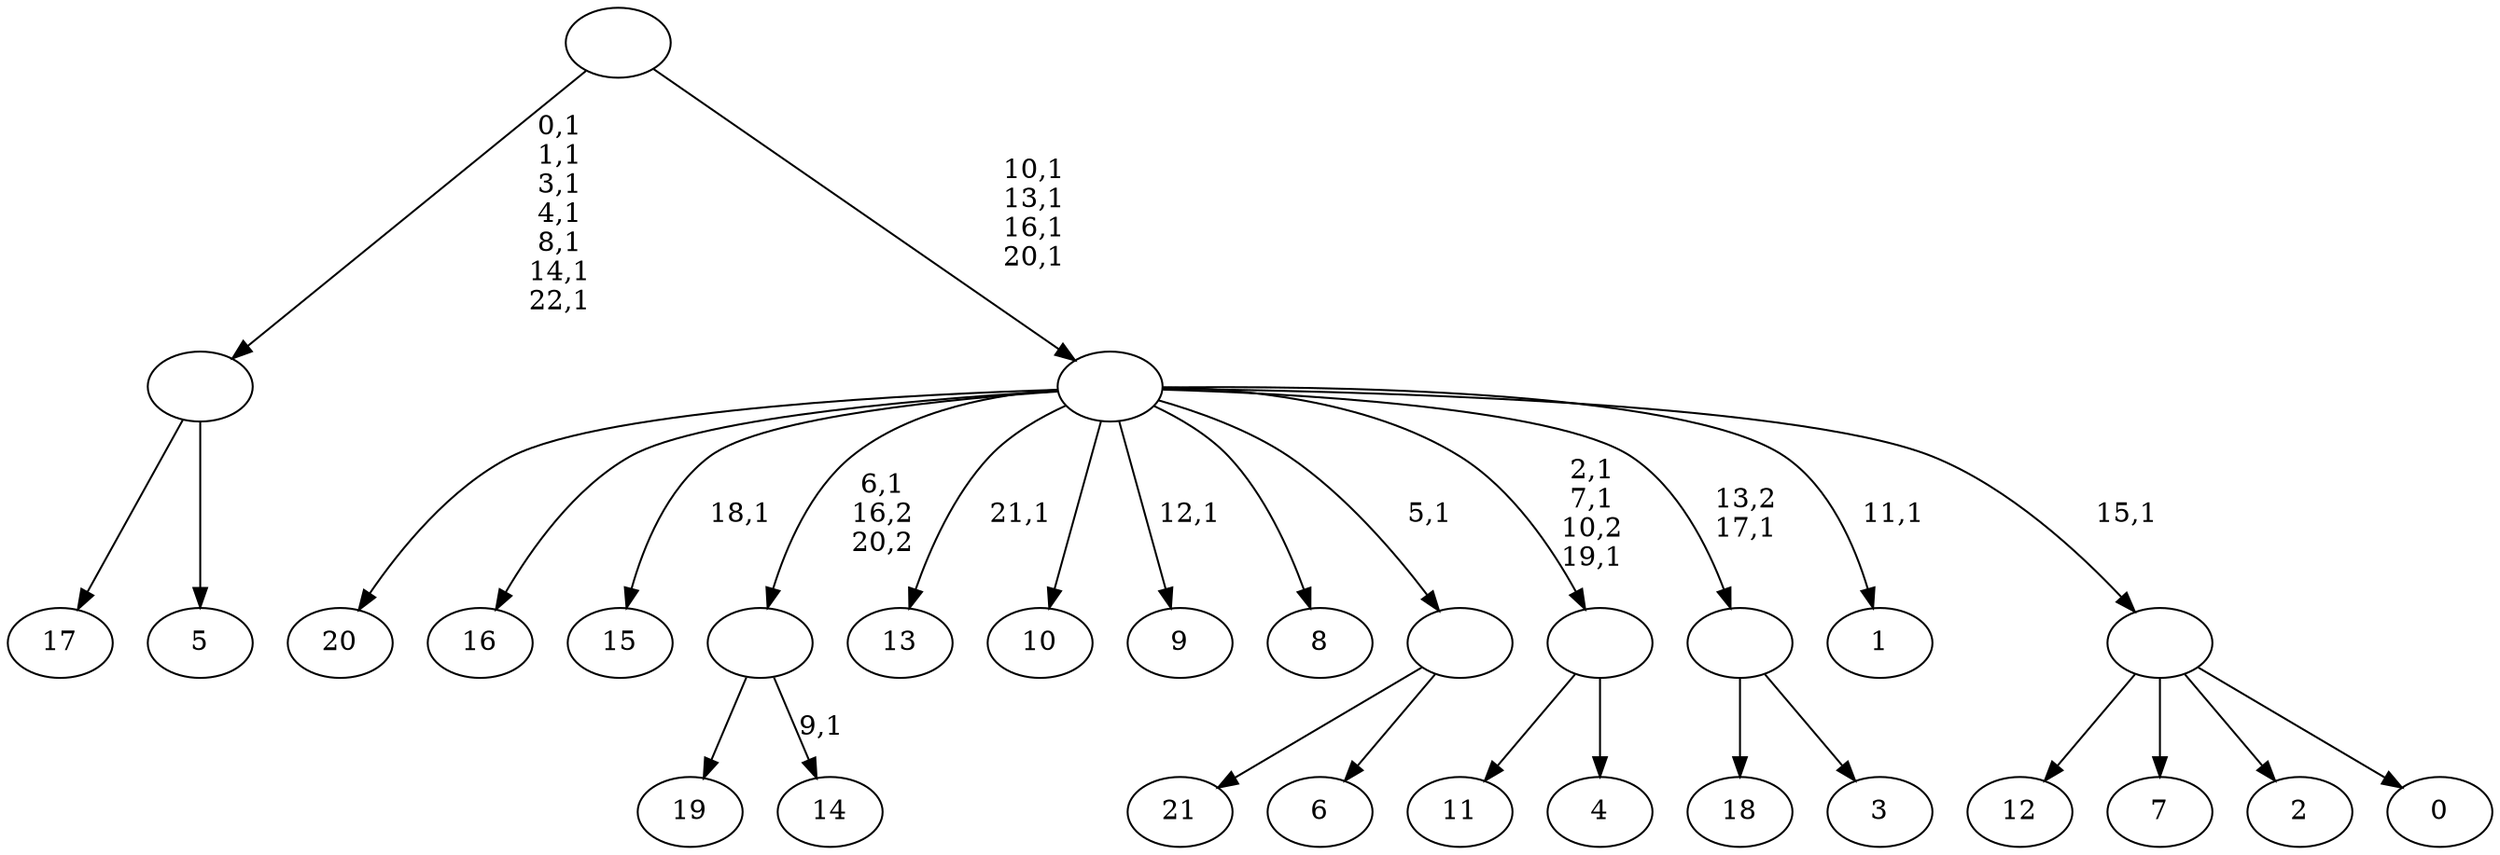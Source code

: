 digraph T {
	45 [label="21"]
	44 [label="20"]
	43 [label="19"]
	42 [label="18"]
	41 [label="17"]
	40 [label="16"]
	39 [label="15"]
	37 [label="14"]
	35 [label=""]
	34 [label="13"]
	32 [label="12"]
	31 [label="11"]
	30 [label="10"]
	29 [label="9"]
	27 [label="8"]
	26 [label="7"]
	25 [label="6"]
	24 [label=""]
	23 [label="5"]
	22 [label=""]
	15 [label="4"]
	14 [label=""]
	11 [label="3"]
	10 [label=""]
	9 [label="2"]
	8 [label="1"]
	6 [label="0"]
	5 [label=""]
	4 [label=""]
	0 [label=""]
	35 -> 37 [label="9,1"]
	35 -> 43 [label=""]
	24 -> 45 [label=""]
	24 -> 25 [label=""]
	22 -> 41 [label=""]
	22 -> 23 [label=""]
	14 -> 31 [label=""]
	14 -> 15 [label=""]
	10 -> 42 [label=""]
	10 -> 11 [label=""]
	5 -> 32 [label=""]
	5 -> 26 [label=""]
	5 -> 9 [label=""]
	5 -> 6 [label=""]
	4 -> 8 [label="11,1"]
	4 -> 14 [label="2,1\n7,1\n10,2\n19,1"]
	4 -> 29 [label="12,1"]
	4 -> 34 [label="21,1"]
	4 -> 39 [label="18,1"]
	4 -> 44 [label=""]
	4 -> 40 [label=""]
	4 -> 35 [label="6,1\n16,2\n20,2"]
	4 -> 30 [label=""]
	4 -> 27 [label=""]
	4 -> 24 [label="5,1"]
	4 -> 10 [label="13,2\n17,1"]
	4 -> 5 [label="15,1"]
	0 -> 4 [label="10,1\n13,1\n16,1\n20,1"]
	0 -> 22 [label="0,1\n1,1\n3,1\n4,1\n8,1\n14,1\n22,1"]
}
